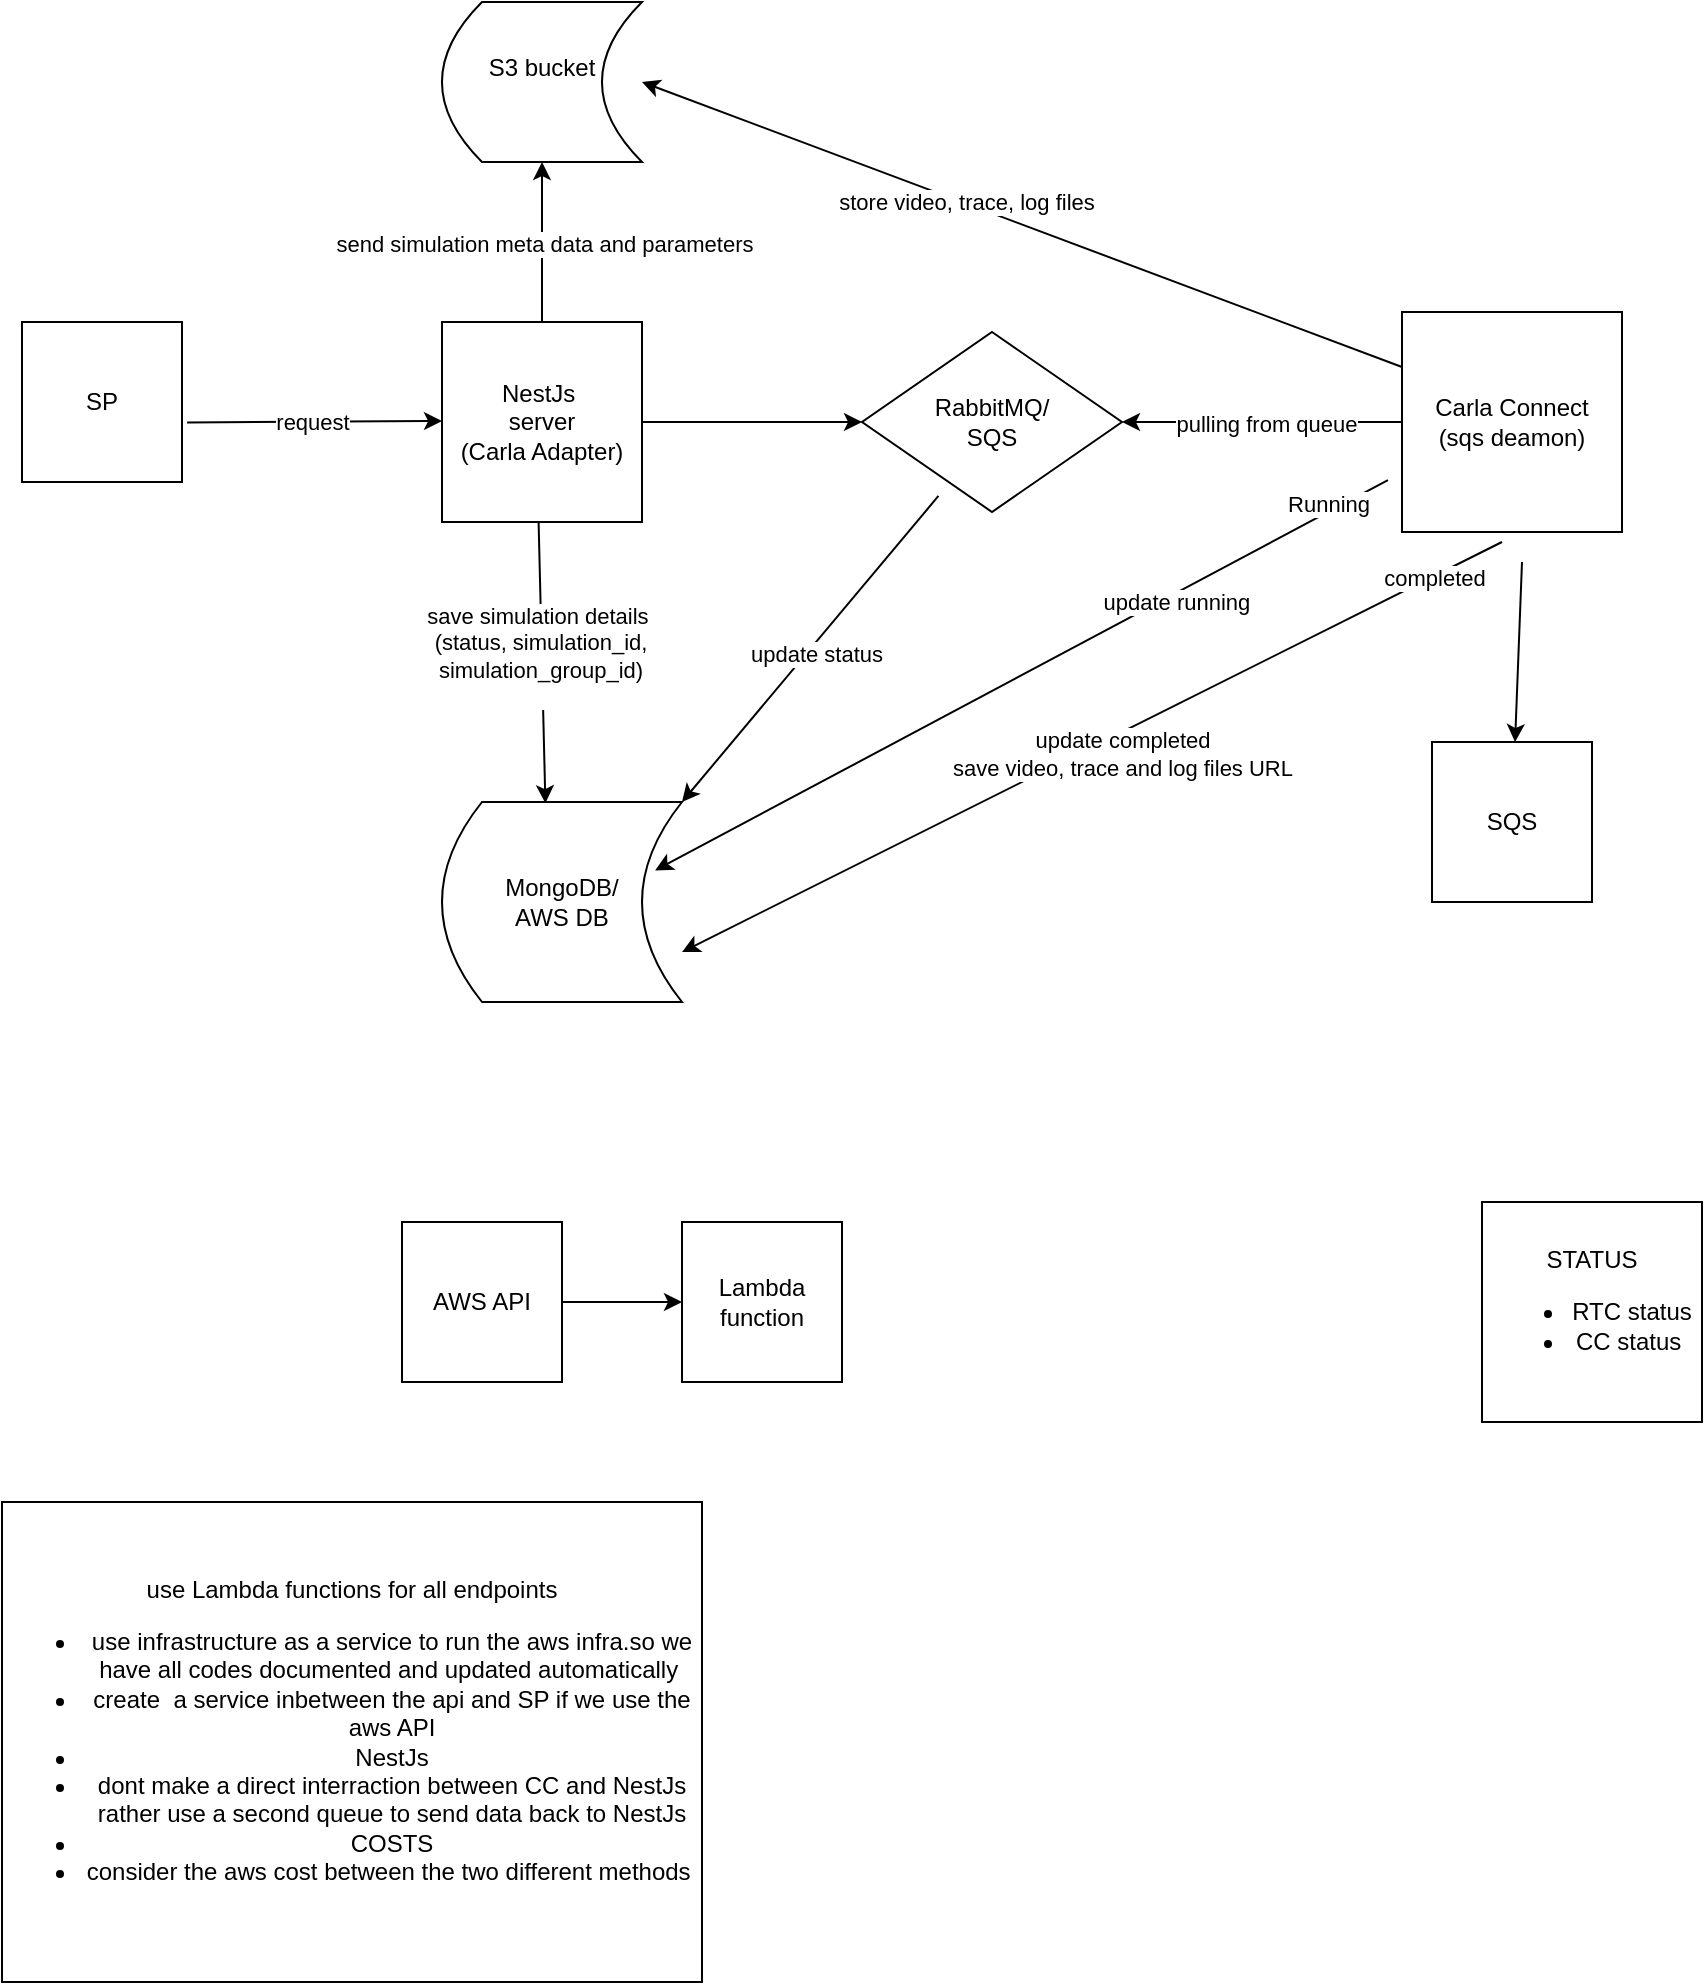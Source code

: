 <mxfile version="24.3.1" type="github">
  <diagram id="C5RBs43oDa-KdzZeNtuy" name="Page-1">
    <mxGraphModel dx="1877" dy="653" grid="1" gridSize="10" guides="1" tooltips="1" connect="1" arrows="1" fold="1" page="1" pageScale="1" pageWidth="827" pageHeight="1169" math="0" shadow="0">
      <root>
        <mxCell id="WIyWlLk6GJQsqaUBKTNV-0" />
        <mxCell id="WIyWlLk6GJQsqaUBKTNV-1" parent="WIyWlLk6GJQsqaUBKTNV-0" />
        <mxCell id="TAMpFohP5WpvRMckGVKH-1" value="NestJs&amp;nbsp;&lt;div&gt;server&lt;/div&gt;&lt;div&gt;(Carla Adapter)&lt;/div&gt;" style="whiteSpace=wrap;html=1;aspect=fixed;" vertex="1" parent="WIyWlLk6GJQsqaUBKTNV-1">
          <mxGeometry x="190" y="230" width="100" height="100" as="geometry" />
        </mxCell>
        <mxCell id="TAMpFohP5WpvRMckGVKH-5" value="SP" style="whiteSpace=wrap;html=1;aspect=fixed;" vertex="1" parent="WIyWlLk6GJQsqaUBKTNV-1">
          <mxGeometry x="-20" y="230" width="80" height="80" as="geometry" />
        </mxCell>
        <mxCell id="TAMpFohP5WpvRMckGVKH-9" value="" style="endArrow=classic;html=1;rounded=0;exitX=1.032;exitY=0.628;exitDx=0;exitDy=0;exitPerimeter=0;" edge="1" parent="WIyWlLk6GJQsqaUBKTNV-1" source="TAMpFohP5WpvRMckGVKH-5">
          <mxGeometry relative="1" as="geometry">
            <mxPoint x="90" y="279.5" as="sourcePoint" />
            <mxPoint x="190" y="279.5" as="targetPoint" />
          </mxGeometry>
        </mxCell>
        <mxCell id="TAMpFohP5WpvRMckGVKH-12" value="request" style="edgeLabel;html=1;align=center;verticalAlign=middle;resizable=0;points=[];" vertex="1" connectable="0" parent="TAMpFohP5WpvRMckGVKH-9">
          <mxGeometry x="-0.024" y="1" relative="1" as="geometry">
            <mxPoint y="1" as="offset" />
          </mxGeometry>
        </mxCell>
        <mxCell id="TAMpFohP5WpvRMckGVKH-13" value="MongoDB/&lt;div&gt;AWS DB&lt;/div&gt;" style="shape=dataStorage;whiteSpace=wrap;html=1;fixedSize=1;" vertex="1" parent="WIyWlLk6GJQsqaUBKTNV-1">
          <mxGeometry x="190" y="470" width="120" height="100" as="geometry" />
        </mxCell>
        <mxCell id="TAMpFohP5WpvRMckGVKH-14" value="" style="endArrow=classic;html=1;rounded=0;entryX=0.75;entryY=0;entryDx=0;entryDy=0;exitX=0.616;exitY=1.094;exitDx=0;exitDy=0;exitPerimeter=0;" edge="1" parent="WIyWlLk6GJQsqaUBKTNV-1">
          <mxGeometry width="50" height="50" relative="1" as="geometry">
            <mxPoint x="238.3" y="330" as="sourcePoint" />
            <mxPoint x="241.7" y="470.6" as="targetPoint" />
          </mxGeometry>
        </mxCell>
        <mxCell id="TAMpFohP5WpvRMckGVKH-15" value="save simulation details&amp;nbsp;&lt;div&gt;(status, simulation_id,&lt;/div&gt;&lt;div&gt;simulation_group_id)&lt;/div&gt;&lt;div&gt;&lt;br&gt;&lt;/div&gt;" style="edgeLabel;html=1;align=center;verticalAlign=middle;resizable=0;points=[];" vertex="1" connectable="0" parent="TAMpFohP5WpvRMckGVKH-14">
          <mxGeometry x="-0.047" y="-1" relative="1" as="geometry">
            <mxPoint as="offset" />
          </mxGeometry>
        </mxCell>
        <mxCell id="TAMpFohP5WpvRMckGVKH-18" value="" style="endArrow=classic;html=1;rounded=0;exitX=1;exitY=0.5;exitDx=0;exitDy=0;" edge="1" parent="WIyWlLk6GJQsqaUBKTNV-1" source="TAMpFohP5WpvRMckGVKH-1" target="TAMpFohP5WpvRMckGVKH-22">
          <mxGeometry width="50" height="50" relative="1" as="geometry">
            <mxPoint x="390" y="360" as="sourcePoint" />
            <mxPoint x="400" y="280" as="targetPoint" />
          </mxGeometry>
        </mxCell>
        <mxCell id="TAMpFohP5WpvRMckGVKH-19" value="" style="endArrow=classic;html=1;rounded=0;" edge="1" parent="WIyWlLk6GJQsqaUBKTNV-1" target="TAMpFohP5WpvRMckGVKH-20">
          <mxGeometry width="50" height="50" relative="1" as="geometry">
            <mxPoint x="240" y="230" as="sourcePoint" />
            <mxPoint x="240" y="160" as="targetPoint" />
          </mxGeometry>
        </mxCell>
        <mxCell id="TAMpFohP5WpvRMckGVKH-21" value="send simulation meta data and parameters" style="edgeLabel;html=1;align=center;verticalAlign=middle;resizable=0;points=[];" vertex="1" connectable="0" parent="TAMpFohP5WpvRMckGVKH-19">
          <mxGeometry x="-0.025" y="-1" relative="1" as="geometry">
            <mxPoint as="offset" />
          </mxGeometry>
        </mxCell>
        <mxCell id="TAMpFohP5WpvRMckGVKH-20" value="S3 bucket&lt;div&gt;&lt;br&gt;&lt;/div&gt;" style="shape=dataStorage;whiteSpace=wrap;html=1;fixedSize=1;" vertex="1" parent="WIyWlLk6GJQsqaUBKTNV-1">
          <mxGeometry x="190" y="70" width="100" height="80" as="geometry" />
        </mxCell>
        <mxCell id="TAMpFohP5WpvRMckGVKH-22" value="RabbitMQ/&lt;div&gt;SQS&lt;/div&gt;" style="rhombus;whiteSpace=wrap;html=1;" vertex="1" parent="WIyWlLk6GJQsqaUBKTNV-1">
          <mxGeometry x="400" y="235" width="130" height="90" as="geometry" />
        </mxCell>
        <mxCell id="TAMpFohP5WpvRMckGVKH-23" value="" style="endArrow=classic;html=1;rounded=0;entryX=1;entryY=0;entryDx=0;entryDy=0;exitX=0.294;exitY=0.911;exitDx=0;exitDy=0;exitPerimeter=0;" edge="1" parent="WIyWlLk6GJQsqaUBKTNV-1" source="TAMpFohP5WpvRMckGVKH-22" target="TAMpFohP5WpvRMckGVKH-13">
          <mxGeometry width="50" height="50" relative="1" as="geometry">
            <mxPoint x="470" y="380" as="sourcePoint" />
            <mxPoint x="440" y="310" as="targetPoint" />
          </mxGeometry>
        </mxCell>
        <mxCell id="TAMpFohP5WpvRMckGVKH-24" value="update status" style="edgeLabel;html=1;align=center;verticalAlign=middle;resizable=0;points=[];" vertex="1" connectable="0" parent="TAMpFohP5WpvRMckGVKH-23">
          <mxGeometry x="0.004" y="3" relative="1" as="geometry">
            <mxPoint as="offset" />
          </mxGeometry>
        </mxCell>
        <mxCell id="TAMpFohP5WpvRMckGVKH-25" value="Carla Connect&lt;div&gt;(sqs deamon)&lt;/div&gt;" style="whiteSpace=wrap;html=1;aspect=fixed;" vertex="1" parent="WIyWlLk6GJQsqaUBKTNV-1">
          <mxGeometry x="670" y="225" width="110" height="110" as="geometry" />
        </mxCell>
        <mxCell id="TAMpFohP5WpvRMckGVKH-26" value="" style="endArrow=classic;html=1;rounded=0;entryX=1;entryY=0.5;entryDx=0;entryDy=0;exitX=0;exitY=0.5;exitDx=0;exitDy=0;" edge="1" parent="WIyWlLk6GJQsqaUBKTNV-1" source="TAMpFohP5WpvRMckGVKH-25" target="TAMpFohP5WpvRMckGVKH-22">
          <mxGeometry width="50" height="50" relative="1" as="geometry">
            <mxPoint x="550" y="330" as="sourcePoint" />
            <mxPoint x="600" y="280" as="targetPoint" />
          </mxGeometry>
        </mxCell>
        <mxCell id="TAMpFohP5WpvRMckGVKH-27" value="pulling from queue" style="edgeLabel;html=1;align=center;verticalAlign=middle;resizable=0;points=[];" vertex="1" connectable="0" parent="TAMpFohP5WpvRMckGVKH-26">
          <mxGeometry x="-0.031" y="1" relative="1" as="geometry">
            <mxPoint as="offset" />
          </mxGeometry>
        </mxCell>
        <mxCell id="TAMpFohP5WpvRMckGVKH-28" value="" style="endArrow=classic;html=1;rounded=0;exitX=-0.064;exitY=0.764;exitDx=0;exitDy=0;exitPerimeter=0;entryX=0.888;entryY=0.342;entryDx=0;entryDy=0;entryPerimeter=0;" edge="1" parent="WIyWlLk6GJQsqaUBKTNV-1" source="TAMpFohP5WpvRMckGVKH-25" target="TAMpFohP5WpvRMckGVKH-13">
          <mxGeometry width="50" height="50" relative="1" as="geometry">
            <mxPoint x="560" y="380" as="sourcePoint" />
            <mxPoint x="610" y="330" as="targetPoint" />
          </mxGeometry>
        </mxCell>
        <mxCell id="TAMpFohP5WpvRMckGVKH-29" value="update running&amp;nbsp;&amp;nbsp;" style="edgeLabel;html=1;align=center;verticalAlign=middle;resizable=0;points=[];" vertex="1" connectable="0" parent="TAMpFohP5WpvRMckGVKH-28">
          <mxGeometry x="-0.035" y="2" relative="1" as="geometry">
            <mxPoint x="73" y="-35" as="offset" />
          </mxGeometry>
        </mxCell>
        <mxCell id="TAMpFohP5WpvRMckGVKH-39" value="Running" style="edgeLabel;html=1;align=center;verticalAlign=middle;resizable=0;points=[];" vertex="1" connectable="0" parent="TAMpFohP5WpvRMckGVKH-28">
          <mxGeometry x="-0.846" y="-4" relative="1" as="geometry">
            <mxPoint as="offset" />
          </mxGeometry>
        </mxCell>
        <mxCell id="TAMpFohP5WpvRMckGVKH-31" value="" style="endArrow=classic;html=1;rounded=0;exitX=0;exitY=0.25;exitDx=0;exitDy=0;entryX=1;entryY=0.5;entryDx=0;entryDy=0;" edge="1" parent="WIyWlLk6GJQsqaUBKTNV-1" source="TAMpFohP5WpvRMckGVKH-25" target="TAMpFohP5WpvRMckGVKH-20">
          <mxGeometry width="50" height="50" relative="1" as="geometry">
            <mxPoint x="450" y="200" as="sourcePoint" />
            <mxPoint x="500" y="150" as="targetPoint" />
          </mxGeometry>
        </mxCell>
        <mxCell id="TAMpFohP5WpvRMckGVKH-32" value="store video, trace, log files" style="edgeLabel;html=1;align=center;verticalAlign=middle;resizable=0;points=[];" vertex="1" connectable="0" parent="TAMpFohP5WpvRMckGVKH-31">
          <mxGeometry x="0.148" y="-1" relative="1" as="geometry">
            <mxPoint as="offset" />
          </mxGeometry>
        </mxCell>
        <mxCell id="TAMpFohP5WpvRMckGVKH-33" value="AWS API" style="whiteSpace=wrap;html=1;aspect=fixed;" vertex="1" parent="WIyWlLk6GJQsqaUBKTNV-1">
          <mxGeometry x="170" y="680" width="80" height="80" as="geometry" />
        </mxCell>
        <mxCell id="TAMpFohP5WpvRMckGVKH-34" value="" style="endArrow=classic;html=1;rounded=0;exitX=1;exitY=0.5;exitDx=0;exitDy=0;" edge="1" parent="WIyWlLk6GJQsqaUBKTNV-1" source="TAMpFohP5WpvRMckGVKH-33" target="TAMpFohP5WpvRMckGVKH-35">
          <mxGeometry width="50" height="50" relative="1" as="geometry">
            <mxPoint x="270" y="720" as="sourcePoint" />
            <mxPoint x="340" y="720" as="targetPoint" />
          </mxGeometry>
        </mxCell>
        <mxCell id="TAMpFohP5WpvRMckGVKH-35" value="Lambda function" style="whiteSpace=wrap;html=1;aspect=fixed;" vertex="1" parent="WIyWlLk6GJQsqaUBKTNV-1">
          <mxGeometry x="310" y="680" width="80" height="80" as="geometry" />
        </mxCell>
        <mxCell id="TAMpFohP5WpvRMckGVKH-36" value="STATUS&lt;div&gt;&lt;ul&gt;&lt;li&gt;RTC status&lt;/li&gt;&lt;li&gt;CC status&amp;nbsp;&lt;/li&gt;&lt;/ul&gt;&lt;/div&gt;" style="whiteSpace=wrap;html=1;aspect=fixed;" vertex="1" parent="WIyWlLk6GJQsqaUBKTNV-1">
          <mxGeometry x="710" y="670" width="110" height="110" as="geometry" />
        </mxCell>
        <mxCell id="TAMpFohP5WpvRMckGVKH-41" value="" style="endArrow=classic;html=1;rounded=0;entryX=1;entryY=0.75;entryDx=0;entryDy=0;" edge="1" parent="WIyWlLk6GJQsqaUBKTNV-1" target="TAMpFohP5WpvRMckGVKH-13">
          <mxGeometry width="50" height="50" relative="1" as="geometry">
            <mxPoint x="720" y="340" as="sourcePoint" />
            <mxPoint x="730" y="520" as="targetPoint" />
          </mxGeometry>
        </mxCell>
        <mxCell id="TAMpFohP5WpvRMckGVKH-42" value="completed" style="edgeLabel;html=1;align=center;verticalAlign=middle;resizable=0;points=[];" vertex="1" connectable="0" parent="TAMpFohP5WpvRMckGVKH-41">
          <mxGeometry x="-0.832" y="1" relative="1" as="geometry">
            <mxPoint as="offset" />
          </mxGeometry>
        </mxCell>
        <mxCell id="TAMpFohP5WpvRMckGVKH-43" value="update completed&lt;div&gt;save video, trace and log files URL&lt;/div&gt;" style="edgeLabel;html=1;align=center;verticalAlign=middle;resizable=0;points=[];" vertex="1" connectable="0" parent="TAMpFohP5WpvRMckGVKH-41">
          <mxGeometry x="0.03" relative="1" as="geometry">
            <mxPoint x="21" as="offset" />
          </mxGeometry>
        </mxCell>
        <mxCell id="TAMpFohP5WpvRMckGVKH-44" value="SQS" style="whiteSpace=wrap;html=1;aspect=fixed;" vertex="1" parent="WIyWlLk6GJQsqaUBKTNV-1">
          <mxGeometry x="685" y="440" width="80" height="80" as="geometry" />
        </mxCell>
        <mxCell id="TAMpFohP5WpvRMckGVKH-45" value="" style="endArrow=classic;html=1;rounded=0;" edge="1" parent="WIyWlLk6GJQsqaUBKTNV-1" target="TAMpFohP5WpvRMckGVKH-44">
          <mxGeometry width="50" height="50" relative="1" as="geometry">
            <mxPoint x="730" y="350" as="sourcePoint" />
            <mxPoint x="780" y="300" as="targetPoint" />
          </mxGeometry>
        </mxCell>
        <mxCell id="TAMpFohP5WpvRMckGVKH-46" value="use Lambda functions for all endpoints&lt;div&gt;&lt;ul&gt;&lt;li&gt;use infrastructure as a service to run the aws infra.so we have all codes documented and updated automatically&amp;nbsp;&lt;/li&gt;&lt;li&gt;create&amp;nbsp; a service inbetween the api and SP if we use the aws API&lt;/li&gt;&lt;li&gt;NestJs&lt;/li&gt;&lt;li&gt;dont make a direct interraction between CC and NestJs rather use a second queue to send data back to NestJs&lt;/li&gt;&lt;li&gt;&lt;span style=&quot;background-color: initial;&quot;&gt;COSTS&lt;/span&gt;&lt;/li&gt;&lt;li&gt;&lt;span style=&quot;background-color: initial;&quot;&gt;consider the aws cost between the two different methods&amp;nbsp;&lt;/span&gt;&lt;br&gt;&lt;/li&gt;&lt;/ul&gt;&lt;/div&gt;" style="rounded=0;whiteSpace=wrap;html=1;" vertex="1" parent="WIyWlLk6GJQsqaUBKTNV-1">
          <mxGeometry x="-30" y="820" width="350" height="240" as="geometry" />
        </mxCell>
      </root>
    </mxGraphModel>
  </diagram>
</mxfile>
